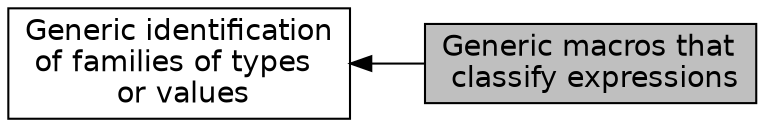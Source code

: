digraph "Generic macros that classify expressions"
{
  edge [fontname="Helvetica",fontsize="14",labelfontname="Helvetica",labelfontsize="14"];
  node [fontname="Helvetica",fontsize="14",shape=box];
  rankdir=LR;
  Node2 [label="Generic identification\l of families of types\l or values",height=0.2,width=0.4,color="black", fillcolor="white", style="filled",URL="$group__C11__types.html",tooltip=" "];
  Node1 [label="Generic macros that\l classify expressions",height=0.2,width=0.4,color="black", fillcolor="grey75", style="filled", fontcolor="black",tooltip=" "];
  Node2->Node1 [shape=plaintext, dir="back", style="solid"];
}
